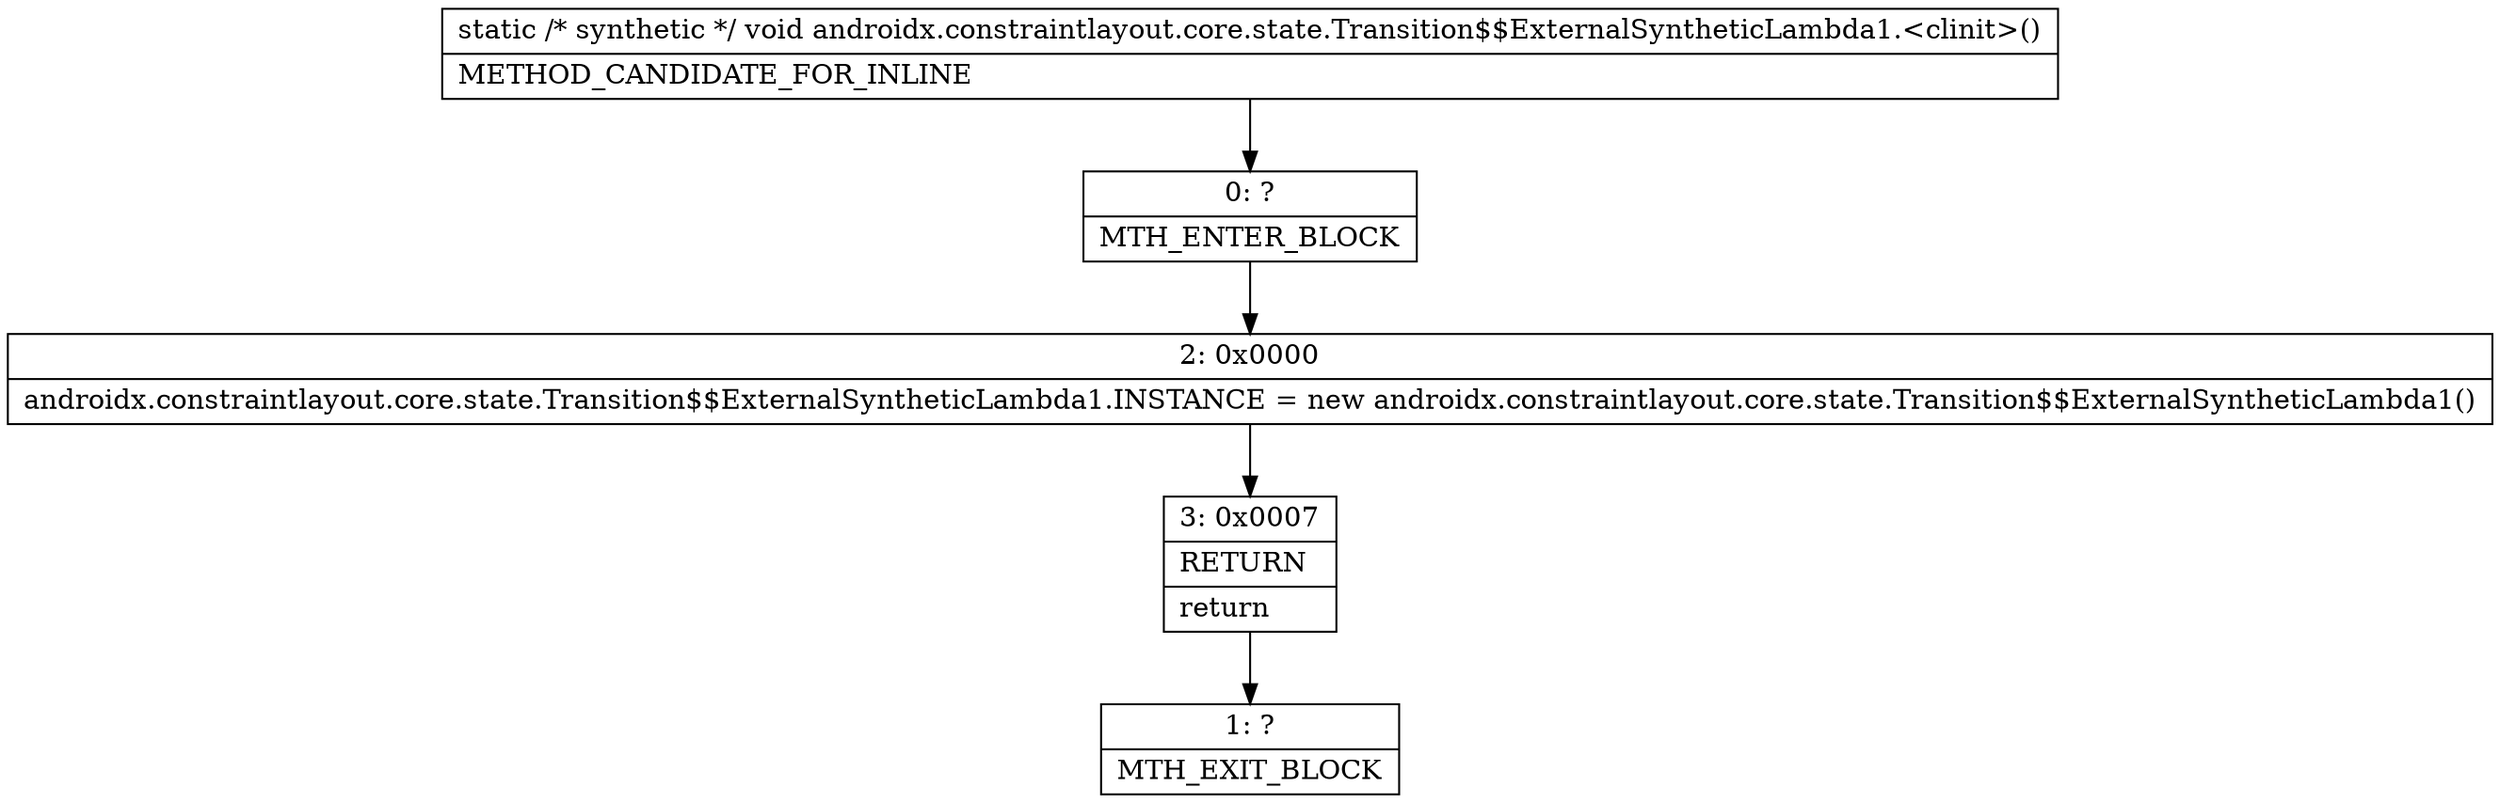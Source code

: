 digraph "CFG forandroidx.constraintlayout.core.state.Transition$$ExternalSyntheticLambda1.\<clinit\>()V" {
Node_0 [shape=record,label="{0\:\ ?|MTH_ENTER_BLOCK\l}"];
Node_2 [shape=record,label="{2\:\ 0x0000|androidx.constraintlayout.core.state.Transition$$ExternalSyntheticLambda1.INSTANCE = new androidx.constraintlayout.core.state.Transition$$ExternalSyntheticLambda1()\l}"];
Node_3 [shape=record,label="{3\:\ 0x0007|RETURN\l|return\l}"];
Node_1 [shape=record,label="{1\:\ ?|MTH_EXIT_BLOCK\l}"];
MethodNode[shape=record,label="{static \/* synthetic *\/ void androidx.constraintlayout.core.state.Transition$$ExternalSyntheticLambda1.\<clinit\>()  | METHOD_CANDIDATE_FOR_INLINE\l}"];
MethodNode -> Node_0;Node_0 -> Node_2;
Node_2 -> Node_3;
Node_3 -> Node_1;
}

